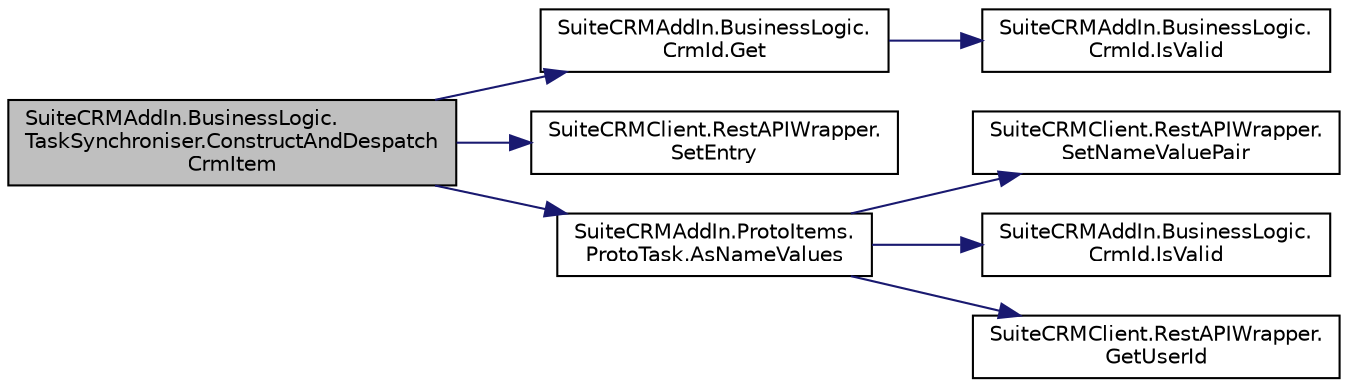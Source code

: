 digraph "SuiteCRMAddIn.BusinessLogic.TaskSynchroniser.ConstructAndDespatchCrmItem"
{
  edge [fontname="Helvetica",fontsize="10",labelfontname="Helvetica",labelfontsize="10"];
  node [fontname="Helvetica",fontsize="10",shape=record];
  rankdir="LR";
  Node15 [label="SuiteCRMAddIn.BusinessLogic.\lTaskSynchroniser.ConstructAndDespatch\lCrmItem",height=0.2,width=0.4,color="black", fillcolor="grey75", style="filled", fontcolor="black"];
  Node15 -> Node16 [color="midnightblue",fontsize="10",style="solid",fontname="Helvetica"];
  Node16 [label="SuiteCRMAddIn.BusinessLogic.\lCrmId.Get",height=0.2,width=0.4,color="black", fillcolor="white", style="filled",URL="$class_suite_c_r_m_add_in_1_1_business_logic_1_1_crm_id.html#a4c42d534f0f83aa65403c2c8e06dc5d1",tooltip="Get the single CrmId instance for this value. "];
  Node16 -> Node17 [color="midnightblue",fontsize="10",style="solid",fontname="Helvetica"];
  Node17 [label="SuiteCRMAddIn.BusinessLogic.\lCrmId.IsValid",height=0.2,width=0.4,color="black", fillcolor="white", style="filled",URL="$class_suite_c_r_m_add_in_1_1_business_logic_1_1_crm_id.html#a753d936c4867f81d95032490ff89cd48",tooltip="Validates a CRM id. "];
  Node15 -> Node18 [color="midnightblue",fontsize="10",style="solid",fontname="Helvetica"];
  Node18 [label="SuiteCRMClient.RestAPIWrapper.\lSetEntry",height=0.2,width=0.4,color="black", fillcolor="white", style="filled",URL="$class_suite_c_r_m_client_1_1_rest_a_p_i_wrapper.html#ad68d42762e45541a293986a208c20656",tooltip="Sets an entry in CRM and returns the id. "];
  Node15 -> Node19 [color="midnightblue",fontsize="10",style="solid",fontname="Helvetica"];
  Node19 [label="SuiteCRMAddIn.ProtoItems.\lProtoTask.AsNameValues",height=0.2,width=0.4,color="black", fillcolor="white", style="filled",URL="$class_suite_c_r_m_add_in_1_1_proto_items_1_1_proto_task.html#a6c51bb46d6096970a17edbd0857e7fac",tooltip="Construct a name value list (to be serialised as JSON) representing this task. "];
  Node19 -> Node20 [color="midnightblue",fontsize="10",style="solid",fontname="Helvetica"];
  Node20 [label="SuiteCRMClient.RestAPIWrapper.\lSetNameValuePair",height=0.2,width=0.4,color="black", fillcolor="white", style="filled",URL="$class_suite_c_r_m_client_1_1_rest_a_p_i_wrapper.html#a7d8a3f489c3f14462f6a6732939e95be"];
  Node19 -> Node21 [color="midnightblue",fontsize="10",style="solid",fontname="Helvetica"];
  Node21 [label="SuiteCRMAddIn.BusinessLogic.\lCrmId.IsValid",height=0.2,width=0.4,color="black", fillcolor="white", style="filled",URL="$class_suite_c_r_m_add_in_1_1_business_logic_1_1_crm_id.html#ae8a022a1d7034b495864a55ede1e0e72",tooltip="Validates a CRM id. "];
  Node19 -> Node22 [color="midnightblue",fontsize="10",style="solid",fontname="Helvetica"];
  Node22 [label="SuiteCRMClient.RestAPIWrapper.\lGetUserId",height=0.2,width=0.4,color="black", fillcolor="white", style="filled",URL="$class_suite_c_r_m_client_1_1_rest_a_p_i_wrapper.html#ab65492277e036bce9aff5361e64cb8fc",tooltip="Return the CRM id of the current user. "];
}
